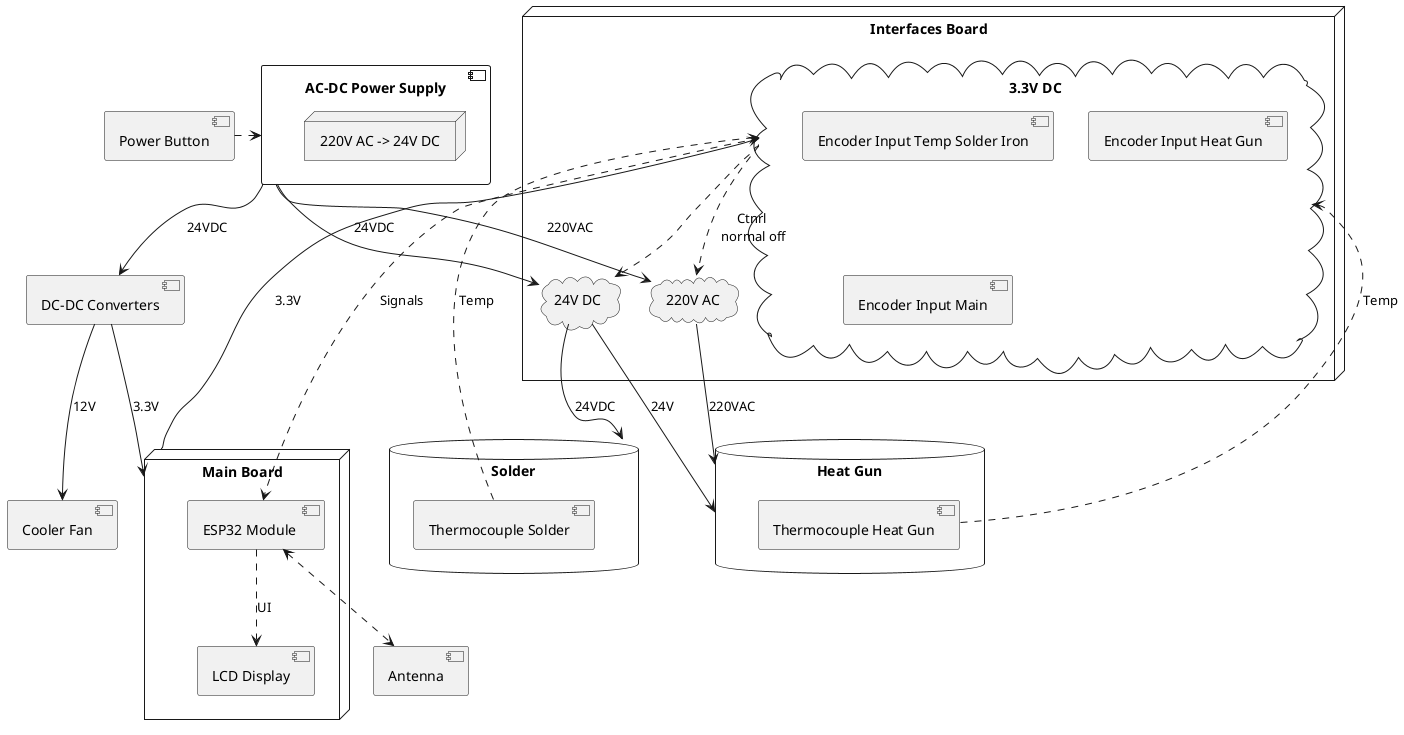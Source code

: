 @startuml

component "AC-DC Power Supply" as power {
    node "220V AC -> 24V DC"
}
component "DC-DC Converters" as converter
component "Cooler Fan" as cooller
component "Antenna" as antenna
component "Power Button" as button

database "Solder" as solder {
    component "Thermocouple Solder" as thcSolder
}

database "Heat Gun" as gun {
    component "Thermocouple Heat Gun" as thcHeat
}

node "Main Board" as main {
    component "LCD Display" as display
    component "ESP32 Module " as mcu
}

node "Interfaces Board" as interfaces {
    cloud "3.3V DC" as lvdomain {
        component "Encoder Input Temp Solder Iron" as inputTemp
        component "Encoder Input Heat Gun" as inputHeat
        component "Encoder Input Main" as inputMain
    }
    cloud "220V AC" as hvdomain
    cloud "24V DC"  as mvdomain
}

power --> converter : 24VDC
power --> hvdomain : 220VAC
power --> mvdomain : 24VDC
converter --> main : 3.3V
converter --> cooller : 12V
mvdomain -down-> solder : 24VDC   
hvdomain -down-> gun : 220VAC
main --> lvdomain : 3.3V
mvdomain --> gun : 24V

thcSolder ..> lvdomain : Temp
thcHeat ..> lvdomain : Temp

lvdomain ...> mcu : Signals
mcu ..> display : UI

lvdomain ..> hvdomain : Ctnrl\n normal off
lvdomain ..> mvdomain

mcu <..> antenna

button .r.> power

@enduml